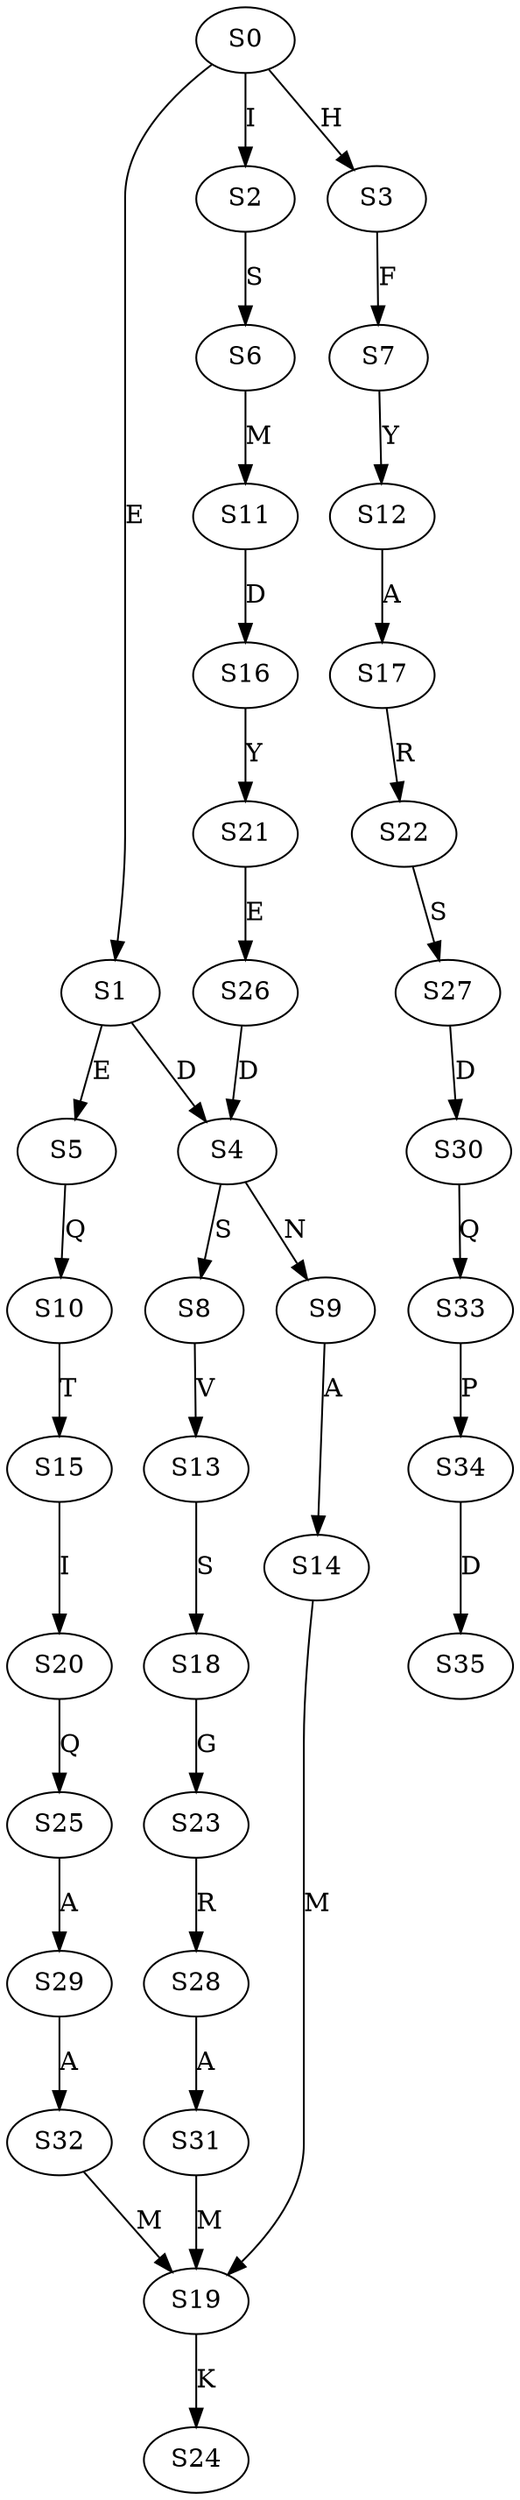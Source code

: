 strict digraph  {
	S0 -> S1 [ label = E ];
	S0 -> S2 [ label = I ];
	S0 -> S3 [ label = H ];
	S1 -> S4 [ label = D ];
	S1 -> S5 [ label = E ];
	S2 -> S6 [ label = S ];
	S3 -> S7 [ label = F ];
	S4 -> S8 [ label = S ];
	S4 -> S9 [ label = N ];
	S5 -> S10 [ label = Q ];
	S6 -> S11 [ label = M ];
	S7 -> S12 [ label = Y ];
	S8 -> S13 [ label = V ];
	S9 -> S14 [ label = A ];
	S10 -> S15 [ label = T ];
	S11 -> S16 [ label = D ];
	S12 -> S17 [ label = A ];
	S13 -> S18 [ label = S ];
	S14 -> S19 [ label = M ];
	S15 -> S20 [ label = I ];
	S16 -> S21 [ label = Y ];
	S17 -> S22 [ label = R ];
	S18 -> S23 [ label = G ];
	S19 -> S24 [ label = K ];
	S20 -> S25 [ label = Q ];
	S21 -> S26 [ label = E ];
	S22 -> S27 [ label = S ];
	S23 -> S28 [ label = R ];
	S25 -> S29 [ label = A ];
	S26 -> S4 [ label = D ];
	S27 -> S30 [ label = D ];
	S28 -> S31 [ label = A ];
	S29 -> S32 [ label = A ];
	S30 -> S33 [ label = Q ];
	S31 -> S19 [ label = M ];
	S32 -> S19 [ label = M ];
	S33 -> S34 [ label = P ];
	S34 -> S35 [ label = D ];
}
